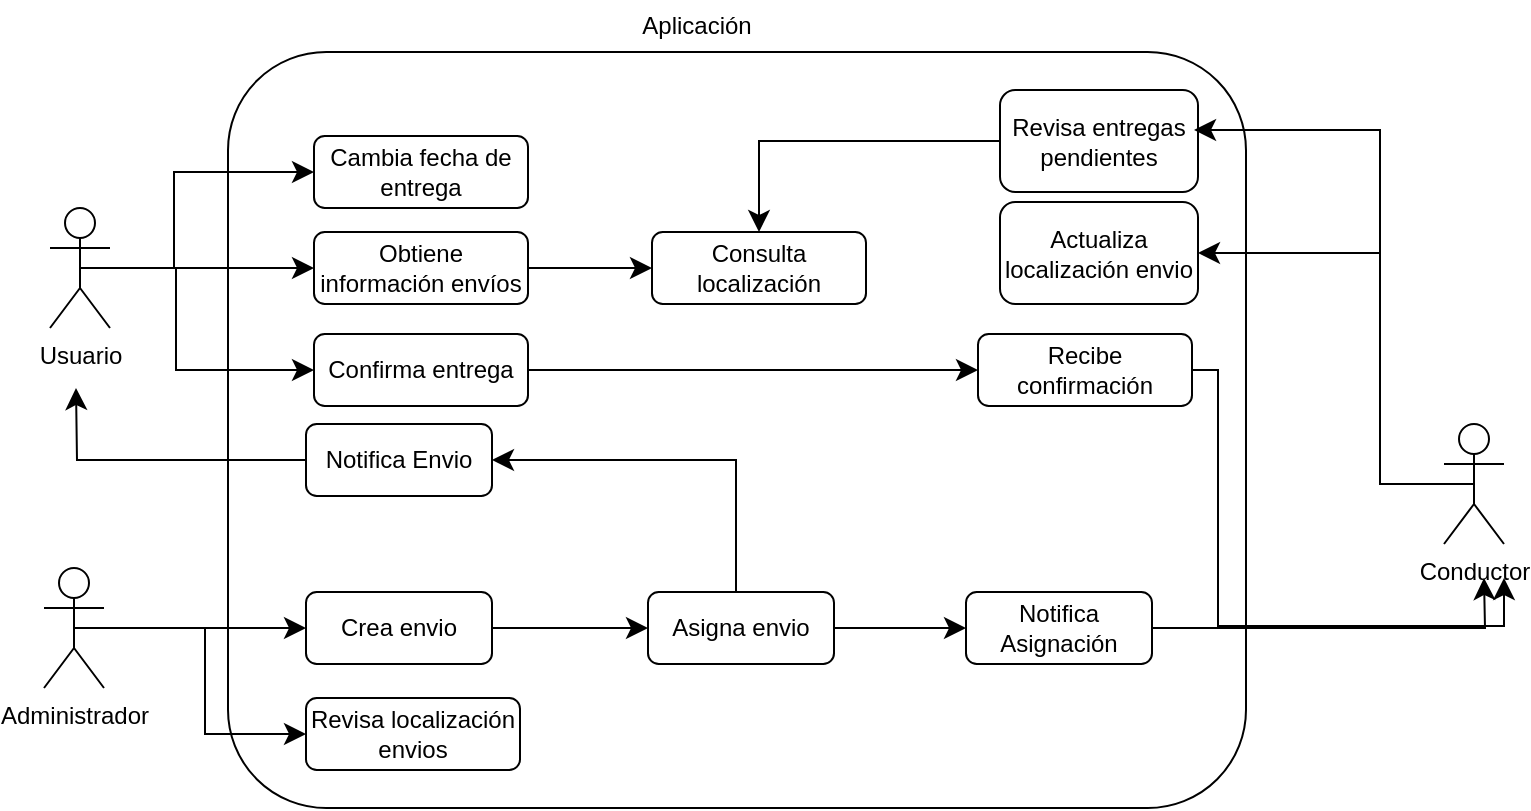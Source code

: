 <mxfile version="24.2.1" type="google">
  <diagram name="Página-1" id="W96qsjiCgVPILVUTgbw7">
    <mxGraphModel grid="0" page="0" gridSize="10" guides="1" tooltips="1" connect="1" arrows="1" fold="1" pageScale="1" pageWidth="827" pageHeight="1169" math="0" shadow="0">
      <root>
        <mxCell id="0" />
        <mxCell id="1" parent="0" />
        <mxCell id="JLs1hbFGK3mNBrMvpL7n-55" style="edgeStyle=none;curved=1;rounded=0;orthogonalLoop=1;jettySize=auto;html=1;exitX=0.5;exitY=0.5;exitDx=0;exitDy=0;exitPerimeter=0;fontSize=12;startSize=8;endSize=8;" edge="1" parent="1" source="7GfxxB9h6kD8QiFGx-IR-1" target="JLs1hbFGK3mNBrMvpL7n-50">
          <mxGeometry relative="1" as="geometry" />
        </mxCell>
        <mxCell id="JLs1hbFGK3mNBrMvpL7n-71" style="edgeStyle=orthogonalEdgeStyle;rounded=0;orthogonalLoop=1;jettySize=auto;html=1;exitX=0.5;exitY=0.5;exitDx=0;exitDy=0;exitPerimeter=0;entryX=0;entryY=0.5;entryDx=0;entryDy=0;fontSize=12;startSize=8;endSize=8;" edge="1" parent="1" source="7GfxxB9h6kD8QiFGx-IR-1" target="JLs1hbFGK3mNBrMvpL7n-60">
          <mxGeometry relative="1" as="geometry">
            <Array as="points">
              <mxPoint x="-212" y="278" />
              <mxPoint x="-212" y="230" />
            </Array>
          </mxGeometry>
        </mxCell>
        <mxCell id="JLs1hbFGK3mNBrMvpL7n-72" style="edgeStyle=orthogonalEdgeStyle;rounded=0;orthogonalLoop=1;jettySize=auto;html=1;exitX=0.5;exitY=0.5;exitDx=0;exitDy=0;exitPerimeter=0;entryX=0;entryY=0.5;entryDx=0;entryDy=0;fontSize=12;startSize=8;endSize=8;" edge="1" parent="1" source="7GfxxB9h6kD8QiFGx-IR-1" target="JLs1hbFGK3mNBrMvpL7n-62">
          <mxGeometry relative="1" as="geometry">
            <Array as="points">
              <mxPoint x="-211" y="278" />
              <mxPoint x="-211" y="329" />
            </Array>
          </mxGeometry>
        </mxCell>
        <mxCell id="7GfxxB9h6kD8QiFGx-IR-1" value="Usuario&lt;div&gt;&lt;br&gt;&lt;/div&gt;" style="shape=umlActor;verticalLabelPosition=bottom;verticalAlign=top;html=1;outlineConnect=0;" vertex="1" parent="1">
          <mxGeometry x="-274" y="248" width="30" height="60" as="geometry" />
        </mxCell>
        <mxCell id="JLs1hbFGK3mNBrMvpL7n-40" style="edgeStyle=none;curved=1;rounded=0;orthogonalLoop=1;jettySize=auto;html=1;exitX=0.5;exitY=0.5;exitDx=0;exitDy=0;exitPerimeter=0;entryX=0;entryY=0.5;entryDx=0;entryDy=0;fontSize=12;startSize=8;endSize=8;" edge="1" parent="1" source="XJMGst-rCKcoRZPM2Gby-3" target="JLs1hbFGK3mNBrMvpL7n-33">
          <mxGeometry relative="1" as="geometry" />
        </mxCell>
        <mxCell id="JLs1hbFGK3mNBrMvpL7n-74" style="edgeStyle=orthogonalEdgeStyle;rounded=0;orthogonalLoop=1;jettySize=auto;html=1;exitX=0.5;exitY=0.5;exitDx=0;exitDy=0;exitPerimeter=0;entryX=0;entryY=0.5;entryDx=0;entryDy=0;fontSize=12;startSize=8;endSize=8;" edge="1" parent="1" source="XJMGst-rCKcoRZPM2Gby-3" target="JLs1hbFGK3mNBrMvpL7n-73">
          <mxGeometry relative="1" as="geometry" />
        </mxCell>
        <mxCell id="XJMGst-rCKcoRZPM2Gby-3" value="Administrador" style="shape=umlActor;verticalLabelPosition=bottom;verticalAlign=top;html=1;outlineConnect=0;" vertex="1" parent="1">
          <mxGeometry x="-277" y="428" width="30" height="60" as="geometry" />
        </mxCell>
        <mxCell id="XJMGst-rCKcoRZPM2Gby-4" value="" style="rounded=1;whiteSpace=wrap;html=1;arcSize=13;fillColor=none;" vertex="1" parent="1">
          <mxGeometry x="-185" y="170" width="509" height="378" as="geometry" />
        </mxCell>
        <mxCell id="XJMGst-rCKcoRZPM2Gby-5" value="Aplicación" style="text;html=1;align=center;verticalAlign=middle;resizable=0;points=[];autosize=1;strokeColor=none;fillColor=none;" vertex="1" parent="1">
          <mxGeometry x="12" y="144" width="73" height="26" as="geometry" />
        </mxCell>
        <mxCell id="JLs1hbFGK3mNBrMvpL7n-11" style="edgeStyle=none;curved=1;rounded=0;orthogonalLoop=1;jettySize=auto;html=1;entryX=0;entryY=0.5;entryDx=0;entryDy=0;fontSize=12;startSize=8;endSize=8;" edge="1" parent="1">
          <mxGeometry relative="1" as="geometry">
            <mxPoint x="-33" y="333.818" as="sourcePoint" />
          </mxGeometry>
        </mxCell>
        <mxCell id="JLs1hbFGK3mNBrMvpL7n-12" style="edgeStyle=none;curved=1;rounded=0;orthogonalLoop=1;jettySize=auto;html=1;entryX=0;entryY=0.5;entryDx=0;entryDy=0;fontSize=12;startSize=8;endSize=8;" edge="1" parent="1">
          <mxGeometry relative="1" as="geometry">
            <mxPoint x="125" y="336.812" as="sourcePoint" />
          </mxGeometry>
        </mxCell>
        <mxCell id="JLs1hbFGK3mNBrMvpL7n-43" style="edgeStyle=none;curved=1;rounded=0;orthogonalLoop=1;jettySize=auto;html=1;fontSize=12;startSize=8;endSize=8;" edge="1" parent="1" source="JLs1hbFGK3mNBrMvpL7n-33" target="JLs1hbFGK3mNBrMvpL7n-34">
          <mxGeometry relative="1" as="geometry" />
        </mxCell>
        <mxCell id="JLs1hbFGK3mNBrMvpL7n-33" value="Crea envio" style="rounded=1;whiteSpace=wrap;html=1;" vertex="1" parent="1">
          <mxGeometry x="-146" y="440" width="93" height="36" as="geometry" />
        </mxCell>
        <mxCell id="JLs1hbFGK3mNBrMvpL7n-41" style="edgeStyle=orthogonalEdgeStyle;rounded=0;orthogonalLoop=1;jettySize=auto;html=1;entryX=1;entryY=0.5;entryDx=0;entryDy=0;fontSize=12;startSize=8;endSize=8;" edge="1" parent="1" source="JLs1hbFGK3mNBrMvpL7n-34" target="JLs1hbFGK3mNBrMvpL7n-38">
          <mxGeometry relative="1" as="geometry">
            <Array as="points">
              <mxPoint x="69" y="374" />
            </Array>
          </mxGeometry>
        </mxCell>
        <mxCell id="JLs1hbFGK3mNBrMvpL7n-46" style="edgeStyle=none;curved=1;rounded=0;orthogonalLoop=1;jettySize=auto;html=1;fontSize=12;startSize=8;endSize=8;" edge="1" parent="1" source="JLs1hbFGK3mNBrMvpL7n-34" target="JLs1hbFGK3mNBrMvpL7n-44">
          <mxGeometry relative="1" as="geometry" />
        </mxCell>
        <mxCell id="JLs1hbFGK3mNBrMvpL7n-34" value="Asigna envio" style="rounded=1;whiteSpace=wrap;html=1;" vertex="1" parent="1">
          <mxGeometry x="25" y="440" width="93" height="36" as="geometry" />
        </mxCell>
        <mxCell id="JLs1hbFGK3mNBrMvpL7n-53" style="edgeStyle=orthogonalEdgeStyle;rounded=0;orthogonalLoop=1;jettySize=auto;html=1;exitX=0.5;exitY=0.5;exitDx=0;exitDy=0;exitPerimeter=0;entryX=1;entryY=0.5;entryDx=0;entryDy=0;fontSize=12;startSize=8;endSize=8;" edge="1" parent="1" source="JLs1hbFGK3mNBrMvpL7n-37" target="JLs1hbFGK3mNBrMvpL7n-52">
          <mxGeometry relative="1" as="geometry">
            <Array as="points">
              <mxPoint x="391" y="386" />
              <mxPoint x="391" y="271" />
            </Array>
          </mxGeometry>
        </mxCell>
        <mxCell id="JLs1hbFGK3mNBrMvpL7n-37" value="Conductor" style="shape=umlActor;verticalLabelPosition=bottom;verticalAlign=top;html=1;outlineConnect=0;" vertex="1" parent="1">
          <mxGeometry x="423" y="356" width="30" height="60" as="geometry" />
        </mxCell>
        <mxCell id="JLs1hbFGK3mNBrMvpL7n-42" style="edgeStyle=orthogonalEdgeStyle;rounded=0;orthogonalLoop=1;jettySize=auto;html=1;fontSize=12;startSize=8;endSize=8;" edge="1" parent="1" source="JLs1hbFGK3mNBrMvpL7n-38">
          <mxGeometry relative="1" as="geometry">
            <mxPoint x="-261" y="338" as="targetPoint" />
          </mxGeometry>
        </mxCell>
        <mxCell id="JLs1hbFGK3mNBrMvpL7n-38" value="Notifica Envio" style="rounded=1;whiteSpace=wrap;html=1;" vertex="1" parent="1">
          <mxGeometry x="-146" y="356" width="93" height="36" as="geometry" />
        </mxCell>
        <mxCell id="JLs1hbFGK3mNBrMvpL7n-49" style="edgeStyle=orthogonalEdgeStyle;rounded=0;orthogonalLoop=1;jettySize=auto;html=1;exitX=1;exitY=0.5;exitDx=0;exitDy=0;fontSize=12;startSize=8;endSize=8;" edge="1" parent="1" source="JLs1hbFGK3mNBrMvpL7n-44">
          <mxGeometry relative="1" as="geometry">
            <mxPoint x="443" y="433" as="targetPoint" />
          </mxGeometry>
        </mxCell>
        <mxCell id="JLs1hbFGK3mNBrMvpL7n-44" value="Notifica Asignación" style="rounded=1;whiteSpace=wrap;html=1;" vertex="1" parent="1">
          <mxGeometry x="184" y="440" width="93" height="36" as="geometry" />
        </mxCell>
        <mxCell id="JLs1hbFGK3mNBrMvpL7n-48" style="edgeStyle=none;curved=1;rounded=0;orthogonalLoop=1;jettySize=auto;html=1;entryX=1;entryY=0.5;entryDx=0;entryDy=0;fontSize=12;startSize=8;endSize=8;" edge="1" parent="1" source="JLs1hbFGK3mNBrMvpL7n-44" target="JLs1hbFGK3mNBrMvpL7n-44">
          <mxGeometry relative="1" as="geometry" />
        </mxCell>
        <mxCell id="JLs1hbFGK3mNBrMvpL7n-59" style="edgeStyle=none;curved=1;rounded=0;orthogonalLoop=1;jettySize=auto;html=1;fontSize=12;startSize=8;endSize=8;" edge="1" parent="1" source="JLs1hbFGK3mNBrMvpL7n-50" target="JLs1hbFGK3mNBrMvpL7n-58">
          <mxGeometry relative="1" as="geometry" />
        </mxCell>
        <mxCell id="JLs1hbFGK3mNBrMvpL7n-50" value="Obtiene información envíos" style="rounded=1;whiteSpace=wrap;html=1;" vertex="1" parent="1">
          <mxGeometry x="-142" y="260" width="107" height="36" as="geometry" />
        </mxCell>
        <mxCell id="JLs1hbFGK3mNBrMvpL7n-52" value="Actualiza localización envio" style="rounded=1;whiteSpace=wrap;html=1;" vertex="1" parent="1">
          <mxGeometry x="201" y="245" width="99" height="51" as="geometry" />
        </mxCell>
        <mxCell id="JLs1hbFGK3mNBrMvpL7n-57" style="edgeStyle=none;curved=1;rounded=0;orthogonalLoop=1;jettySize=auto;html=1;exitX=0.25;exitY=1;exitDx=0;exitDy=0;fontSize=12;startSize=8;endSize=8;" edge="1" parent="1">
          <mxGeometry relative="1" as="geometry">
            <mxPoint x="27.25" y="298" as="sourcePoint" />
            <mxPoint x="27.25" y="298" as="targetPoint" />
          </mxGeometry>
        </mxCell>
        <mxCell id="JLs1hbFGK3mNBrMvpL7n-58" value="Consulta localización" style="rounded=1;whiteSpace=wrap;html=1;" vertex="1" parent="1">
          <mxGeometry x="27" y="260" width="107" height="36" as="geometry" />
        </mxCell>
        <mxCell id="JLs1hbFGK3mNBrMvpL7n-60" value="Cambia fecha de entrega" style="rounded=1;whiteSpace=wrap;html=1;" vertex="1" parent="1">
          <mxGeometry x="-142" y="212" width="107" height="36" as="geometry" />
        </mxCell>
        <mxCell id="JLs1hbFGK3mNBrMvpL7n-61" value="Recibe confirmación" style="rounded=1;whiteSpace=wrap;html=1;" vertex="1" parent="1">
          <mxGeometry x="190" y="311" width="107" height="36" as="geometry" />
        </mxCell>
        <mxCell id="JLs1hbFGK3mNBrMvpL7n-63" style="edgeStyle=none;curved=1;rounded=0;orthogonalLoop=1;jettySize=auto;html=1;entryX=0;entryY=0.5;entryDx=0;entryDy=0;fontSize=12;startSize=8;endSize=8;" edge="1" parent="1" source="JLs1hbFGK3mNBrMvpL7n-62" target="JLs1hbFGK3mNBrMvpL7n-61">
          <mxGeometry relative="1" as="geometry" />
        </mxCell>
        <mxCell id="JLs1hbFGK3mNBrMvpL7n-62" value="Confirma entrega" style="rounded=1;whiteSpace=wrap;html=1;" vertex="1" parent="1">
          <mxGeometry x="-142" y="311" width="107" height="36" as="geometry" />
        </mxCell>
        <mxCell id="JLs1hbFGK3mNBrMvpL7n-70" style="edgeStyle=orthogonalEdgeStyle;rounded=0;orthogonalLoop=1;jettySize=auto;html=1;entryX=0.5;entryY=0;entryDx=0;entryDy=0;fontSize=12;startSize=8;endSize=8;" edge="1" parent="1" source="JLs1hbFGK3mNBrMvpL7n-67" target="JLs1hbFGK3mNBrMvpL7n-58">
          <mxGeometry relative="1" as="geometry" />
        </mxCell>
        <mxCell id="JLs1hbFGK3mNBrMvpL7n-67" value="Revisa entregas pendientes" style="rounded=1;whiteSpace=wrap;html=1;" vertex="1" parent="1">
          <mxGeometry x="201" y="189" width="99" height="51" as="geometry" />
        </mxCell>
        <mxCell id="JLs1hbFGK3mNBrMvpL7n-68" style="edgeStyle=orthogonalEdgeStyle;rounded=0;orthogonalLoop=1;jettySize=auto;html=1;exitX=0.5;exitY=0.5;exitDx=0;exitDy=0;exitPerimeter=0;entryX=0.98;entryY=0.392;entryDx=0;entryDy=0;entryPerimeter=0;fontSize=12;startSize=8;endSize=8;" edge="1" parent="1" source="JLs1hbFGK3mNBrMvpL7n-37" target="JLs1hbFGK3mNBrMvpL7n-67">
          <mxGeometry relative="1" as="geometry">
            <Array as="points">
              <mxPoint x="391" y="386" />
              <mxPoint x="391" y="209" />
            </Array>
          </mxGeometry>
        </mxCell>
        <mxCell id="JLs1hbFGK3mNBrMvpL7n-73" value="Revisa localización envios" style="rounded=1;whiteSpace=wrap;html=1;" vertex="1" parent="1">
          <mxGeometry x="-146" y="493" width="107" height="36" as="geometry" />
        </mxCell>
        <mxCell id="JLs1hbFGK3mNBrMvpL7n-75" style="edgeStyle=orthogonalEdgeStyle;rounded=0;orthogonalLoop=1;jettySize=auto;html=1;fontSize=12;startSize=8;endSize=8;" edge="1" parent="1" source="JLs1hbFGK3mNBrMvpL7n-61">
          <mxGeometry relative="1" as="geometry">
            <mxPoint x="453" y="433" as="targetPoint" />
            <Array as="points">
              <mxPoint x="310" y="329" />
              <mxPoint x="310" y="457" />
              <mxPoint x="453" y="457" />
            </Array>
          </mxGeometry>
        </mxCell>
      </root>
    </mxGraphModel>
  </diagram>
</mxfile>
